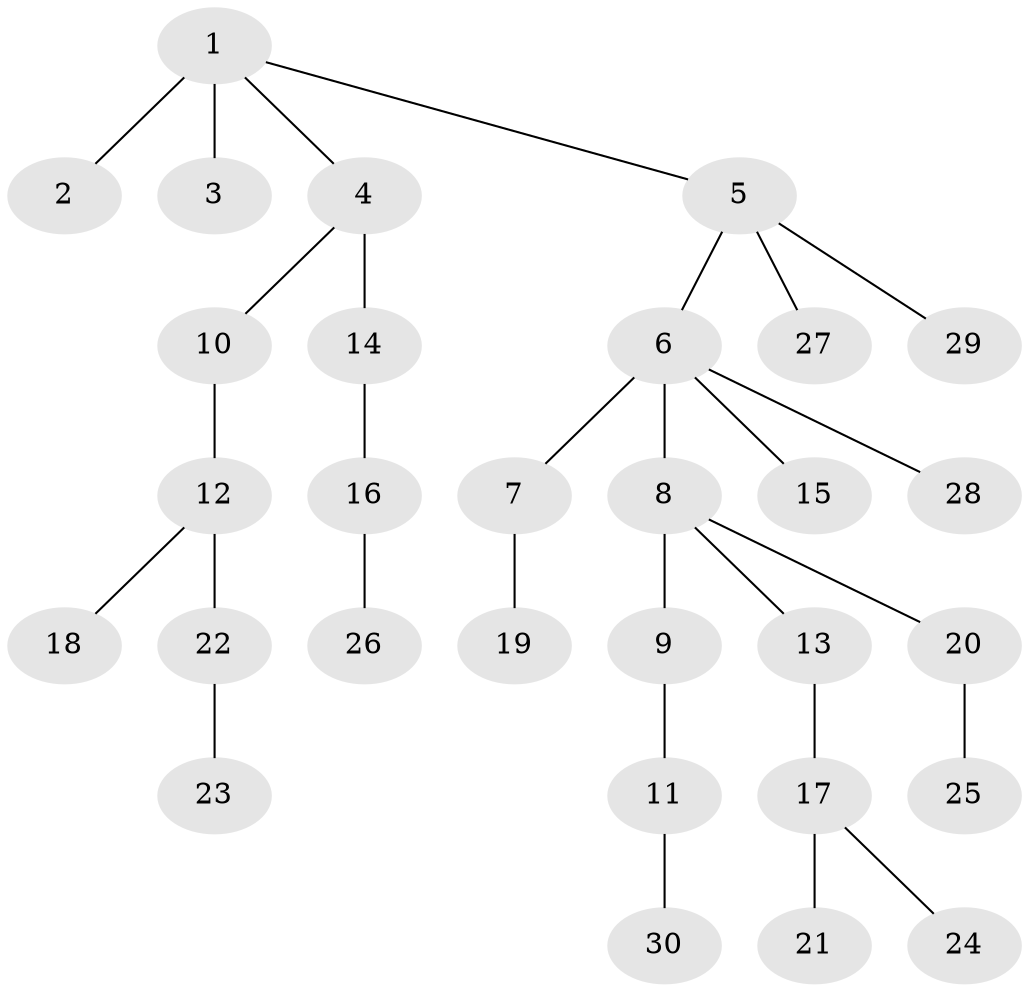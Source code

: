 // original degree distribution, {6: 0.034482758620689655, 1: 0.5172413793103449, 2: 0.2413793103448276, 4: 0.034482758620689655, 5: 0.05172413793103448, 3: 0.1206896551724138}
// Generated by graph-tools (version 1.1) at 2025/37/03/09/25 02:37:06]
// undirected, 30 vertices, 29 edges
graph export_dot {
graph [start="1"]
  node [color=gray90,style=filled];
  1;
  2;
  3;
  4;
  5;
  6;
  7;
  8;
  9;
  10;
  11;
  12;
  13;
  14;
  15;
  16;
  17;
  18;
  19;
  20;
  21;
  22;
  23;
  24;
  25;
  26;
  27;
  28;
  29;
  30;
  1 -- 2 [weight=2.0];
  1 -- 3 [weight=1.0];
  1 -- 4 [weight=1.0];
  1 -- 5 [weight=1.0];
  4 -- 10 [weight=1.0];
  4 -- 14 [weight=1.0];
  5 -- 6 [weight=1.0];
  5 -- 27 [weight=1.0];
  5 -- 29 [weight=1.0];
  6 -- 7 [weight=1.0];
  6 -- 8 [weight=1.0];
  6 -- 15 [weight=1.0];
  6 -- 28 [weight=1.0];
  7 -- 19 [weight=2.0];
  8 -- 9 [weight=1.0];
  8 -- 13 [weight=1.0];
  8 -- 20 [weight=1.0];
  9 -- 11 [weight=1.0];
  10 -- 12 [weight=1.0];
  11 -- 30 [weight=1.0];
  12 -- 18 [weight=1.0];
  12 -- 22 [weight=1.0];
  13 -- 17 [weight=1.0];
  14 -- 16 [weight=3.0];
  16 -- 26 [weight=1.0];
  17 -- 21 [weight=1.0];
  17 -- 24 [weight=1.0];
  20 -- 25 [weight=2.0];
  22 -- 23 [weight=1.0];
}
